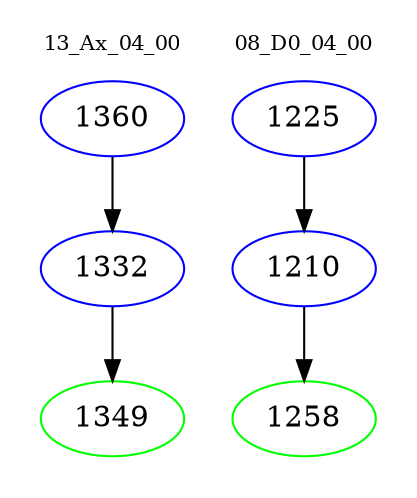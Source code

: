 digraph{
subgraph cluster_0 {
color = white
label = "13_Ax_04_00";
fontsize=10;
T0_1360 [label="1360", color="blue"]
T0_1360 -> T0_1332 [color="black"]
T0_1332 [label="1332", color="blue"]
T0_1332 -> T0_1349 [color="black"]
T0_1349 [label="1349", color="green"]
}
subgraph cluster_1 {
color = white
label = "08_D0_04_00";
fontsize=10;
T1_1225 [label="1225", color="blue"]
T1_1225 -> T1_1210 [color="black"]
T1_1210 [label="1210", color="blue"]
T1_1210 -> T1_1258 [color="black"]
T1_1258 [label="1258", color="green"]
}
}
